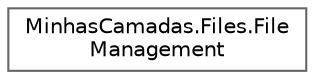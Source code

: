 digraph "Graphical Class Hierarchy"
{
 // LATEX_PDF_SIZE
  bgcolor="transparent";
  edge [fontname=Helvetica,fontsize=10,labelfontname=Helvetica,labelfontsize=10];
  node [fontname=Helvetica,fontsize=10,shape=box,height=0.2,width=0.4];
  rankdir="LR";
  Node0 [id="Node000000",label="MinhasCamadas.Files.File\lManagement",height=0.2,width=0.4,color="grey40", fillcolor="white", style="filled",URL="$class_minhas_camadas_1_1_files_1_1_file_management.html",tooltip="Purpose: Created by: gonca Created on: 12/19/2024 12:03:15 PM."];
}
